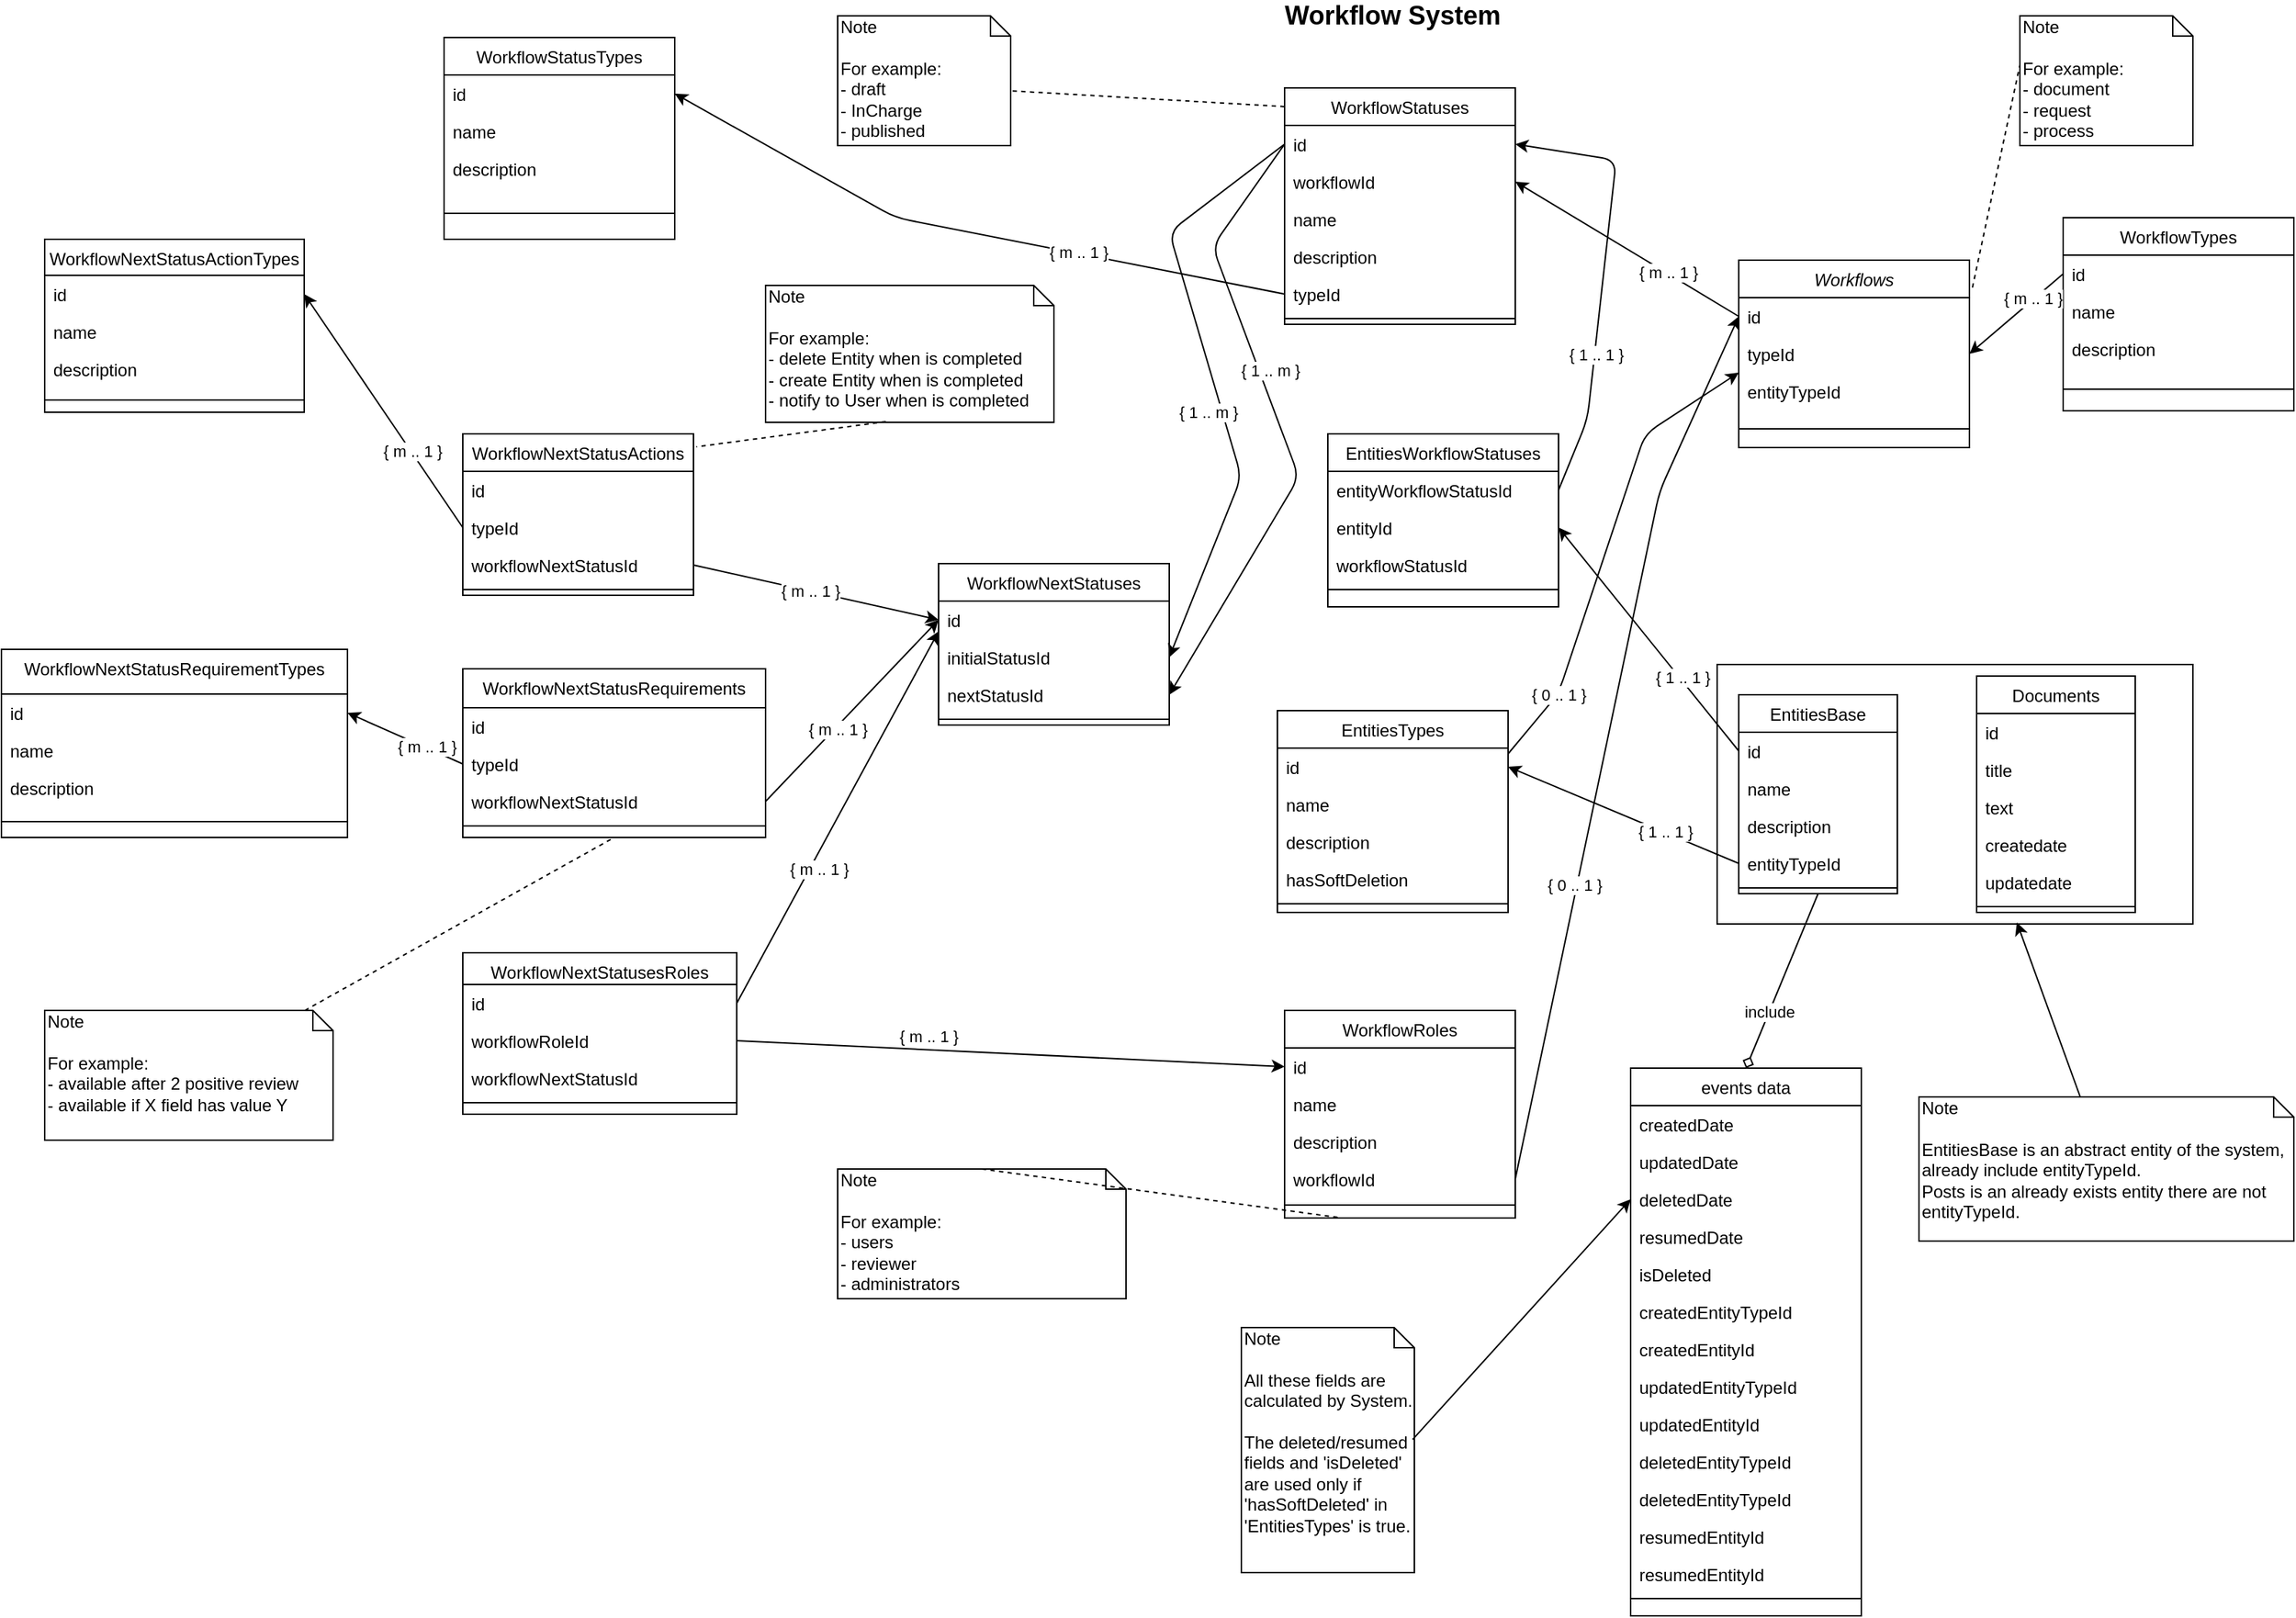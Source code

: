 <mxfile version="13.1.3">
    <diagram id="C5RBs43oDa-KdzZeNtuy" name="Page-1">
        <mxGraphModel dx="1740" dy="785" grid="1" gridSize="10" guides="1" tooltips="1" connect="1" arrows="1" fold="1" page="1" pageScale="1" pageWidth="827" pageHeight="1169" math="0" shadow="0">
            <root>
                <mxCell id="WIyWlLk6GJQsqaUBKTNV-0"/>
                <mxCell id="WIyWlLk6GJQsqaUBKTNV-1" parent="WIyWlLk6GJQsqaUBKTNV-0"/>
                <mxCell id="hu_7Jktt0xsc6km2IPXW-102" value="" style="rounded=0;whiteSpace=wrap;html=1;" parent="WIyWlLk6GJQsqaUBKTNV-1" vertex="1">
                    <mxGeometry x="390" y="470" width="330" height="180" as="geometry"/>
                </mxCell>
                <mxCell id="zkfFHV4jXpPFQw0GAbJ--17" value="WorkflowTypes" style="swimlane;fontStyle=0;align=center;verticalAlign=top;childLayout=stackLayout;horizontal=1;startSize=26;horizontalStack=0;resizeParent=1;resizeLast=0;collapsible=1;marginBottom=0;rounded=0;shadow=0;strokeWidth=1;" parent="WIyWlLk6GJQsqaUBKTNV-1" vertex="1">
                    <mxGeometry x="630" y="160" width="160" height="134" as="geometry">
                        <mxRectangle x="550" y="140" width="160" height="26" as="alternateBounds"/>
                    </mxGeometry>
                </mxCell>
                <mxCell id="zkfFHV4jXpPFQw0GAbJ--18" value="id" style="text;align=left;verticalAlign=top;spacingLeft=4;spacingRight=4;overflow=hidden;rotatable=0;points=[[0,0.5],[1,0.5]];portConstraint=eastwest;" parent="zkfFHV4jXpPFQw0GAbJ--17" vertex="1">
                    <mxGeometry y="26" width="160" height="26" as="geometry"/>
                </mxCell>
                <mxCell id="zkfFHV4jXpPFQw0GAbJ--19" value="name" style="text;align=left;verticalAlign=top;spacingLeft=4;spacingRight=4;overflow=hidden;rotatable=0;points=[[0,0.5],[1,0.5]];portConstraint=eastwest;rounded=0;shadow=0;html=0;" parent="zkfFHV4jXpPFQw0GAbJ--17" vertex="1">
                    <mxGeometry y="52" width="160" height="26" as="geometry"/>
                </mxCell>
                <mxCell id="zkfFHV4jXpPFQw0GAbJ--20" value="description" style="text;align=left;verticalAlign=top;spacingLeft=4;spacingRight=4;overflow=hidden;rotatable=0;points=[[0,0.5],[1,0.5]];portConstraint=eastwest;rounded=0;shadow=0;html=0;" parent="zkfFHV4jXpPFQw0GAbJ--17" vertex="1">
                    <mxGeometry y="78" width="160" height="26" as="geometry"/>
                </mxCell>
                <mxCell id="zkfFHV4jXpPFQw0GAbJ--23" value="" style="line;html=1;strokeWidth=1;align=left;verticalAlign=middle;spacingTop=-1;spacingLeft=3;spacingRight=3;rotatable=0;labelPosition=right;points=[];portConstraint=eastwest;" parent="zkfFHV4jXpPFQw0GAbJ--17" vertex="1">
                    <mxGeometry y="104" width="160" height="30" as="geometry"/>
                </mxCell>
                <mxCell id="39" value="WorkflowStatusTypes" style="swimlane;fontStyle=0;align=center;verticalAlign=top;childLayout=stackLayout;horizontal=1;startSize=26;horizontalStack=0;resizeParent=1;resizeLast=0;collapsible=1;marginBottom=0;rounded=0;shadow=0;strokeWidth=1;" parent="WIyWlLk6GJQsqaUBKTNV-1" vertex="1">
                    <mxGeometry x="-493" y="35" width="160" height="140" as="geometry">
                        <mxRectangle x="550" y="140" width="160" height="26" as="alternateBounds"/>
                    </mxGeometry>
                </mxCell>
                <mxCell id="40" value="id" style="text;align=left;verticalAlign=top;spacingLeft=4;spacingRight=4;overflow=hidden;rotatable=0;points=[[0,0.5],[1,0.5]];portConstraint=eastwest;" parent="39" vertex="1">
                    <mxGeometry y="26" width="160" height="26" as="geometry"/>
                </mxCell>
                <mxCell id="41" value="name" style="text;align=left;verticalAlign=top;spacingLeft=4;spacingRight=4;overflow=hidden;rotatable=0;points=[[0,0.5],[1,0.5]];portConstraint=eastwest;rounded=0;shadow=0;html=0;" parent="39" vertex="1">
                    <mxGeometry y="52" width="160" height="26" as="geometry"/>
                </mxCell>
                <mxCell id="42" value="description" style="text;align=left;verticalAlign=top;spacingLeft=4;spacingRight=4;overflow=hidden;rotatable=0;points=[[0,0.5],[1,0.5]];portConstraint=eastwest;rounded=0;shadow=0;html=0;" parent="39" vertex="1">
                    <mxGeometry y="78" width="160" height="26" as="geometry"/>
                </mxCell>
                <mxCell id="43" value="" style="line;html=1;strokeWidth=1;align=left;verticalAlign=middle;spacingTop=-1;spacingLeft=3;spacingRight=3;rotatable=0;labelPosition=right;points=[];portConstraint=eastwest;" parent="39" vertex="1">
                    <mxGeometry y="104" width="160" height="36" as="geometry"/>
                </mxCell>
                <mxCell id="48" value="WorkflowNextStatusActionTypes" style="swimlane;fontStyle=0;align=center;verticalAlign=top;childLayout=stackLayout;horizontal=1;startSize=25;horizontalStack=0;resizeParent=1;resizeLast=0;collapsible=1;marginBottom=0;rounded=0;shadow=0;strokeWidth=1;" parent="WIyWlLk6GJQsqaUBKTNV-1" vertex="1">
                    <mxGeometry x="-770" y="175" width="180" height="120" as="geometry">
                        <mxRectangle x="550" y="140" width="160" height="26" as="alternateBounds"/>
                    </mxGeometry>
                </mxCell>
                <mxCell id="49" value="id" style="text;align=left;verticalAlign=top;spacingLeft=4;spacingRight=4;overflow=hidden;rotatable=0;points=[[0,0.5],[1,0.5]];portConstraint=eastwest;" parent="48" vertex="1">
                    <mxGeometry y="25" width="180" height="26" as="geometry"/>
                </mxCell>
                <mxCell id="50" value="name" style="text;align=left;verticalAlign=top;spacingLeft=4;spacingRight=4;overflow=hidden;rotatable=0;points=[[0,0.5],[1,0.5]];portConstraint=eastwest;rounded=0;shadow=0;html=0;" parent="48" vertex="1">
                    <mxGeometry y="51" width="180" height="26" as="geometry"/>
                </mxCell>
                <mxCell id="51" value="description" style="text;align=left;verticalAlign=top;spacingLeft=4;spacingRight=4;overflow=hidden;rotatable=0;points=[[0,0.5],[1,0.5]];portConstraint=eastwest;rounded=0;shadow=0;html=0;" parent="48" vertex="1">
                    <mxGeometry y="77" width="180" height="26" as="geometry"/>
                </mxCell>
                <mxCell id="52" value="" style="line;html=1;strokeWidth=1;align=left;verticalAlign=middle;spacingTop=-1;spacingLeft=3;spacingRight=3;rotatable=0;labelPosition=right;points=[];portConstraint=eastwest;" parent="48" vertex="1">
                    <mxGeometry y="103" width="180" height="17" as="geometry"/>
                </mxCell>
                <mxCell id="hu_7Jktt0xsc6km2IPXW-115" value="WorkflowStatuses" style="swimlane;fontStyle=0;align=center;verticalAlign=top;childLayout=stackLayout;horizontal=1;startSize=26;horizontalStack=0;resizeParent=1;resizeLast=0;collapsible=1;marginBottom=0;rounded=0;shadow=0;strokeWidth=1;" parent="WIyWlLk6GJQsqaUBKTNV-1" vertex="1">
                    <mxGeometry x="90" y="70" width="160" height="164" as="geometry">
                        <mxRectangle x="550" y="140" width="160" height="26" as="alternateBounds"/>
                    </mxGeometry>
                </mxCell>
                <mxCell id="hu_7Jktt0xsc6km2IPXW-116" value="id" style="text;align=left;verticalAlign=top;spacingLeft=4;spacingRight=4;overflow=hidden;rotatable=0;points=[[0,0.5],[1,0.5]];portConstraint=eastwest;" parent="hu_7Jktt0xsc6km2IPXW-115" vertex="1">
                    <mxGeometry y="26" width="160" height="26" as="geometry"/>
                </mxCell>
                <mxCell id="hu_7Jktt0xsc6km2IPXW-117" value="workflowId" style="text;align=left;verticalAlign=top;spacingLeft=4;spacingRight=4;overflow=hidden;rotatable=0;points=[[0,0.5],[1,0.5]];portConstraint=eastwest;rounded=0;shadow=0;html=0;" parent="hu_7Jktt0xsc6km2IPXW-115" vertex="1">
                    <mxGeometry y="52" width="160" height="26" as="geometry"/>
                </mxCell>
                <mxCell id="hu_7Jktt0xsc6km2IPXW-118" value="name&#10;" style="text;align=left;verticalAlign=top;spacingLeft=4;spacingRight=4;overflow=hidden;rotatable=0;points=[[0,0.5],[1,0.5]];portConstraint=eastwest;rounded=0;shadow=0;html=0;" parent="hu_7Jktt0xsc6km2IPXW-115" vertex="1">
                    <mxGeometry y="78" width="160" height="26" as="geometry"/>
                </mxCell>
                <mxCell id="0" value="description" style="text;align=left;verticalAlign=top;spacingLeft=4;spacingRight=4;overflow=hidden;rotatable=0;points=[[0,0.5],[1,0.5]];portConstraint=eastwest;rounded=0;shadow=0;html=0;" parent="hu_7Jktt0xsc6km2IPXW-115" vertex="1">
                    <mxGeometry y="104" width="160" height="26" as="geometry"/>
                </mxCell>
                <mxCell id="45" value="typeId" style="text;align=left;verticalAlign=top;spacingLeft=4;spacingRight=4;overflow=hidden;rotatable=0;points=[[0,0.5],[1,0.5]];portConstraint=eastwest;rounded=0;shadow=0;html=0;" parent="hu_7Jktt0xsc6km2IPXW-115" vertex="1">
                    <mxGeometry y="130" width="160" height="26" as="geometry"/>
                </mxCell>
                <mxCell id="hu_7Jktt0xsc6km2IPXW-119" value="" style="line;html=1;strokeWidth=1;align=left;verticalAlign=middle;spacingTop=-1;spacingLeft=3;spacingRight=3;rotatable=0;labelPosition=right;points=[];portConstraint=eastwest;" parent="hu_7Jktt0xsc6km2IPXW-115" vertex="1">
                    <mxGeometry y="156" width="160" height="8" as="geometry"/>
                </mxCell>
                <mxCell id="zkfFHV4jXpPFQw0GAbJ--0" value="Workflows" style="swimlane;fontStyle=2;align=center;verticalAlign=top;childLayout=stackLayout;horizontal=1;startSize=26;horizontalStack=0;resizeParent=1;resizeLast=0;collapsible=1;marginBottom=0;rounded=0;shadow=0;strokeWidth=1;" parent="WIyWlLk6GJQsqaUBKTNV-1" vertex="1">
                    <mxGeometry x="405" y="189.5" width="160" height="130" as="geometry">
                        <mxRectangle x="230" y="140" width="160" height="26" as="alternateBounds"/>
                    </mxGeometry>
                </mxCell>
                <mxCell id="zkfFHV4jXpPFQw0GAbJ--1" value="id" style="text;align=left;verticalAlign=top;spacingLeft=4;spacingRight=4;overflow=hidden;rotatable=0;points=[[0,0.5],[1,0.5]];portConstraint=eastwest;" parent="zkfFHV4jXpPFQw0GAbJ--0" vertex="1">
                    <mxGeometry y="26" width="160" height="26" as="geometry"/>
                </mxCell>
                <mxCell id="zkfFHV4jXpPFQw0GAbJ--2" value="typeId" style="text;align=left;verticalAlign=top;spacingLeft=4;spacingRight=4;overflow=hidden;rotatable=0;points=[[0,0.5],[1,0.5]];portConstraint=eastwest;rounded=0;shadow=0;html=0;" parent="zkfFHV4jXpPFQw0GAbJ--0" vertex="1">
                    <mxGeometry y="52" width="160" height="26" as="geometry"/>
                </mxCell>
                <mxCell id="zkfFHV4jXpPFQw0GAbJ--3" value="entityTypeId" style="text;align=left;verticalAlign=top;spacingLeft=4;spacingRight=4;overflow=hidden;rotatable=0;points=[[0,0.5],[1,0.5]];portConstraint=eastwest;rounded=0;shadow=0;html=0;" parent="zkfFHV4jXpPFQw0GAbJ--0" vertex="1">
                    <mxGeometry y="78" width="160" height="26" as="geometry"/>
                </mxCell>
                <mxCell id="zkfFHV4jXpPFQw0GAbJ--4" value="" style="line;html=1;strokeWidth=1;align=left;verticalAlign=middle;spacingTop=-1;spacingLeft=3;spacingRight=3;rotatable=0;labelPosition=right;points=[];portConstraint=eastwest;" parent="zkfFHV4jXpPFQw0GAbJ--0" vertex="1">
                    <mxGeometry y="104" width="160" height="26" as="geometry"/>
                </mxCell>
                <mxCell id="hu_7Jktt0xsc6km2IPXW-29" value="Note&lt;br&gt;&lt;br&gt;All these fields are calculated by System.&lt;br&gt;&lt;br&gt;The deleted/resumed fields and 'isDeleted' are used only if 'hasSoftDeleted' in 'EntitiesTypes' is true." style="shape=note;whiteSpace=wrap;html=1;size=14;verticalAlign=top;align=left;spacingTop=-6;" parent="WIyWlLk6GJQsqaUBKTNV-1" vertex="1">
                    <mxGeometry x="60" y="930" width="120" height="170" as="geometry"/>
                </mxCell>
                <mxCell id="hu_7Jktt0xsc6km2IPXW-0" value="&lt;b&gt;&lt;font style=&quot;font-size: 18px&quot;&gt;Workflow System&lt;/font&gt;&lt;/b&gt;" style="text;html=1;strokeColor=none;fillColor=none;align=center;verticalAlign=middle;whiteSpace=wrap;rounded=0;" parent="WIyWlLk6GJQsqaUBKTNV-1" vertex="1">
                    <mxGeometry x="10" y="10" width="310" height="20" as="geometry"/>
                </mxCell>
                <mxCell id="hu_7Jktt0xsc6km2IPXW-30" value="" style="endArrow=classic;html=1;exitX=0.99;exitY=0.457;exitDx=0;exitDy=0;exitPerimeter=0;entryX=0;entryY=0.5;entryDx=0;entryDy=0;" parent="WIyWlLk6GJQsqaUBKTNV-1" source="hu_7Jktt0xsc6km2IPXW-29" target="hu_7Jktt0xsc6km2IPXW-50" edge="1">
                    <mxGeometry width="50" height="50" relative="1" as="geometry">
                        <mxPoint x="390" y="500" as="sourcePoint"/>
                        <mxPoint x="190" y="674" as="targetPoint"/>
                    </mxGeometry>
                </mxCell>
                <mxCell id="hu_7Jktt0xsc6km2IPXW-62" value="" style="endArrow=none;html=1;exitX=0.5;exitY=0;exitDx=0;exitDy=0;entryX=0.5;entryY=1;entryDx=0;entryDy=0;startArrow=diamond;startFill=0;endFill=0;" parent="WIyWlLk6GJQsqaUBKTNV-1" source="hu_7Jktt0xsc6km2IPXW-44" target="hu_7Jktt0xsc6km2IPXW-18" edge="1">
                    <mxGeometry width="50" height="50" relative="1" as="geometry">
                        <mxPoint x="119" y="712.395" as="sourcePoint"/>
                        <mxPoint x="200" y="831" as="targetPoint"/>
                    </mxGeometry>
                </mxCell>
                <mxCell id="hu_7Jktt0xsc6km2IPXW-63" value="include" style="edgeLabel;html=1;align=center;verticalAlign=middle;resizable=0;points=[];" parent="hu_7Jktt0xsc6km2IPXW-62" vertex="1" connectable="0">
                    <mxGeometry x="-0.356" relative="1" as="geometry">
                        <mxPoint as="offset"/>
                    </mxGeometry>
                </mxCell>
                <mxCell id="hu_7Jktt0xsc6km2IPXW-83" value="" style="endArrow=classic;html=1;exitX=0;exitY=0.5;exitDx=0;exitDy=0;entryX=1;entryY=0.5;entryDx=0;entryDy=0;" parent="WIyWlLk6GJQsqaUBKTNV-1" source="hu_7Jktt0xsc6km2IPXW-84" target="hu_7Jktt0xsc6km2IPXW-13" edge="1">
                    <mxGeometry width="50" height="50" relative="1" as="geometry">
                        <mxPoint x="508.261" y="740" as="sourcePoint"/>
                        <mxPoint x="150" y="470" as="targetPoint"/>
                    </mxGeometry>
                </mxCell>
                <mxCell id="hu_7Jktt0xsc6km2IPXW-85" value="{ 1 .. 1 }" style="edgeLabel;html=1;align=center;verticalAlign=middle;resizable=0;points=[];" parent="hu_7Jktt0xsc6km2IPXW-83" vertex="1" connectable="0">
                    <mxGeometry x="-0.353" y="-1" relative="1" as="geometry">
                        <mxPoint as="offset"/>
                    </mxGeometry>
                </mxCell>
                <mxCell id="hu_7Jktt0xsc6km2IPXW-86" value="" style="endArrow=classic;html=1;exitX=0;exitY=0.5;exitDx=0;exitDy=0;entryX=1;entryY=0.5;entryDx=0;entryDy=0;" parent="WIyWlLk6GJQsqaUBKTNV-1" source="zkfFHV4jXpPFQw0GAbJ--18" target="zkfFHV4jXpPFQw0GAbJ--2" edge="1">
                    <mxGeometry width="50" height="50" relative="1" as="geometry">
                        <mxPoint x="160" y="548" as="sourcePoint"/>
                        <mxPoint x="580" y="270" as="targetPoint"/>
                    </mxGeometry>
                </mxCell>
                <mxCell id="hu_7Jktt0xsc6km2IPXW-87" value="{ m .. 1 }" style="edgeLabel;html=1;align=center;verticalAlign=middle;resizable=0;points=[];" parent="hu_7Jktt0xsc6km2IPXW-86" vertex="1" connectable="0">
                    <mxGeometry x="-0.353" y="-1" relative="1" as="geometry">
                        <mxPoint as="offset"/>
                    </mxGeometry>
                </mxCell>
                <mxCell id="hu_7Jktt0xsc6km2IPXW-88" value="" style="endArrow=classic;html=1;exitX=1;exitY=0.154;exitDx=0;exitDy=0;entryX=0;entryY=0.5;entryDx=0;entryDy=0;exitPerimeter=0;" parent="WIyWlLk6GJQsqaUBKTNV-1" edge="1" source="hu_7Jktt0xsc6km2IPXW-13">
                    <mxGeometry width="50" height="50" relative="1" as="geometry">
                        <mxPoint x="280" y="356" as="sourcePoint"/>
                        <mxPoint x="405" y="267.5" as="targetPoint"/>
                        <Array as="points">
                            <mxPoint x="280" y="490"/>
                            <mxPoint x="340" y="310"/>
                        </Array>
                    </mxGeometry>
                </mxCell>
                <mxCell id="hu_7Jktt0xsc6km2IPXW-89" value="{ 0 .. 1 }" style="edgeLabel;html=1;align=center;verticalAlign=middle;resizable=0;points=[];" parent="hu_7Jktt0xsc6km2IPXW-88" vertex="1" connectable="0">
                    <mxGeometry x="-0.353" y="-1" relative="1" as="geometry">
                        <mxPoint x="-16.55" y="46.98" as="offset"/>
                    </mxGeometry>
                </mxCell>
                <mxCell id="hu_7Jktt0xsc6km2IPXW-109" value="Note&lt;br&gt;&lt;br&gt;EntitiesBase is an abstract entity of the system, already include entityTypeId.&lt;br&gt;Posts is an already exists entity there are not entityTypeId.&lt;br&gt;" style="shape=note;whiteSpace=wrap;html=1;size=14;verticalAlign=top;align=left;spacingTop=-6;" parent="WIyWlLk6GJQsqaUBKTNV-1" vertex="1">
                    <mxGeometry x="530" y="770" width="260" height="100" as="geometry"/>
                </mxCell>
                <mxCell id="hu_7Jktt0xsc6km2IPXW-110" value="" style="endArrow=classic;html=1;entryX=0.63;entryY=0.994;entryDx=0;entryDy=0;entryPerimeter=0;" parent="WIyWlLk6GJQsqaUBKTNV-1" source="hu_7Jktt0xsc6km2IPXW-109" target="hu_7Jktt0xsc6km2IPXW-102" edge="1">
                    <mxGeometry width="50" height="50" relative="1" as="geometry">
                        <mxPoint x="930" y="700" as="sourcePoint"/>
                        <mxPoint x="480" y="740" as="targetPoint"/>
                    </mxGeometry>
                </mxCell>
                <mxCell id="hu_7Jktt0xsc6km2IPXW-120" value="" style="endArrow=classic;html=1;exitX=0;exitY=0.5;exitDx=0;exitDy=0;entryX=1;entryY=0.5;entryDx=0;entryDy=0;" parent="WIyWlLk6GJQsqaUBKTNV-1" source="zkfFHV4jXpPFQw0GAbJ--1" target="hu_7Jktt0xsc6km2IPXW-117" edge="1">
                    <mxGeometry width="50" height="50" relative="1" as="geometry">
                        <mxPoint x="390" y="247" as="sourcePoint"/>
                        <mxPoint x="-400.96" y="478" as="targetPoint"/>
                    </mxGeometry>
                </mxCell>
                <mxCell id="hu_7Jktt0xsc6km2IPXW-121" value="{ m .. 1 }" style="edgeLabel;html=1;align=center;verticalAlign=middle;resizable=0;points=[];" parent="hu_7Jktt0xsc6km2IPXW-120" vertex="1" connectable="0">
                    <mxGeometry x="-0.353" y="-1" relative="1" as="geometry">
                        <mxPoint as="offset"/>
                    </mxGeometry>
                </mxCell>
                <mxCell id="hu_7Jktt0xsc6km2IPXW-122" value="Note&lt;br&gt;&lt;br&gt;For example:&lt;br&gt;- draft&lt;br&gt;- InCharge&lt;br&gt;- published" style="shape=note;whiteSpace=wrap;html=1;size=14;verticalAlign=top;align=left;spacingTop=-6;" parent="WIyWlLk6GJQsqaUBKTNV-1" vertex="1">
                    <mxGeometry x="-220" y="20" width="120" height="90" as="geometry"/>
                </mxCell>
                <mxCell id="2" value="" style="endArrow=none;dashed=1;html=1;entryX=0;entryY=0;entryDx=120;entryDy=52;entryPerimeter=0;exitX=0;exitY=0.079;exitDx=0;exitDy=0;exitPerimeter=0;" parent="WIyWlLk6GJQsqaUBKTNV-1" source="hu_7Jktt0xsc6km2IPXW-115" target="hu_7Jktt0xsc6km2IPXW-122" edge="1">
                    <mxGeometry width="50" height="50" relative="1" as="geometry">
                        <mxPoint x="530" y="230" as="sourcePoint"/>
                        <mxPoint x="580" y="180" as="targetPoint"/>
                    </mxGeometry>
                </mxCell>
                <mxCell id="3" value="Note&lt;br&gt;&lt;br&gt;For example:&lt;br&gt;- document&lt;br&gt;- request&lt;br&gt;- process" style="shape=note;whiteSpace=wrap;html=1;size=14;verticalAlign=top;align=left;spacingTop=-6;" parent="WIyWlLk6GJQsqaUBKTNV-1" vertex="1">
                    <mxGeometry x="600" y="20" width="120" height="90" as="geometry"/>
                </mxCell>
                <mxCell id="4" value="" style="endArrow=none;dashed=1;html=1;entryX=0;entryY=0.378;entryDx=0;entryDy=0;entryPerimeter=0;exitX=1.013;exitY=0.146;exitDx=0;exitDy=0;exitPerimeter=0;" parent="WIyWlLk6GJQsqaUBKTNV-1" source="zkfFHV4jXpPFQw0GAbJ--0" target="3" edge="1">
                    <mxGeometry width="50" height="50" relative="1" as="geometry">
                        <mxPoint x="440" y="99" as="sourcePoint"/>
                        <mxPoint x="840" y="180" as="targetPoint"/>
                    </mxGeometry>
                </mxCell>
                <mxCell id="10" value="" style="endArrow=classic;html=1;exitX=0;exitY=0.5;exitDx=0;exitDy=0;entryX=1;entryY=0.5;entryDx=0;entryDy=0;" parent="WIyWlLk6GJQsqaUBKTNV-1" source="hu_7Jktt0xsc6km2IPXW-116" target="7" edge="1">
                    <mxGeometry width="50" height="50" relative="1" as="geometry">
                        <mxPoint x="360" y="184" as="sourcePoint"/>
                        <mxPoint x="190" y="350" as="targetPoint"/>
                        <Array as="points">
                            <mxPoint x="10" y="170"/>
                            <mxPoint x="60" y="340"/>
                        </Array>
                    </mxGeometry>
                </mxCell>
                <mxCell id="11" value="{ 1 .. m }" style="edgeLabel;html=1;align=center;verticalAlign=middle;resizable=0;points=[];" parent="10" vertex="1" connectable="0">
                    <mxGeometry x="-0.353" y="-1" relative="1" as="geometry">
                        <mxPoint x="18.56" y="93.12" as="offset"/>
                    </mxGeometry>
                </mxCell>
                <mxCell id="12" value="" style="endArrow=classic;html=1;entryX=1;entryY=0.5;entryDx=0;entryDy=0;exitX=0;exitY=0.5;exitDx=0;exitDy=0;" parent="WIyWlLk6GJQsqaUBKTNV-1" source="hu_7Jktt0xsc6km2IPXW-116" target="8" edge="1">
                    <mxGeometry width="50" height="50" relative="1" as="geometry">
                        <mxPoint x="190" y="300" as="sourcePoint"/>
                        <mxPoint x="10" y="109" as="targetPoint"/>
                        <Array as="points">
                            <mxPoint x="40" y="180"/>
                            <mxPoint x="100" y="340"/>
                        </Array>
                    </mxGeometry>
                </mxCell>
                <mxCell id="13" value="{ 1 .. m }" style="edgeLabel;html=1;align=center;verticalAlign=middle;resizable=0;points=[];" parent="12" vertex="1" connectable="0">
                    <mxGeometry x="-0.353" y="-1" relative="1" as="geometry">
                        <mxPoint x="22.27" y="35.87" as="offset"/>
                    </mxGeometry>
                </mxCell>
                <mxCell id="24" value="" style="endArrow=classic;html=1;exitX=1;exitY=0.5;exitDx=0;exitDy=0;entryX=0;entryY=0.5;entryDx=0;entryDy=0;" parent="WIyWlLk6GJQsqaUBKTNV-1" source="17" target="6" edge="1">
                    <mxGeometry width="50" height="50" relative="1" as="geometry">
                        <mxPoint x="360" y="184" as="sourcePoint"/>
                        <mxPoint x="-210" y="420" as="targetPoint"/>
                        <Array as="points"/>
                    </mxGeometry>
                </mxCell>
                <mxCell id="25" value="{ m .. 1 }" style="edgeLabel;html=1;align=center;verticalAlign=middle;resizable=0;points=[];" parent="24" vertex="1" connectable="0">
                    <mxGeometry x="-0.353" y="-1" relative="1" as="geometry">
                        <mxPoint x="25.42" y="4.55" as="offset"/>
                    </mxGeometry>
                </mxCell>
                <mxCell id="26" value="" style="endArrow=classic;html=1;entryX=0;entryY=0.5;entryDx=0;entryDy=0;exitX=1;exitY=0.5;exitDx=0;exitDy=0;" parent="WIyWlLk6GJQsqaUBKTNV-1" source="22" target="6" edge="1">
                    <mxGeometry width="50" height="50" relative="1" as="geometry">
                        <mxPoint x="-210" y="430" as="sourcePoint"/>
                        <mxPoint x="-130" y="181" as="targetPoint"/>
                        <Array as="points"/>
                    </mxGeometry>
                </mxCell>
                <mxCell id="27" value="{ m .. 1 }" style="edgeLabel;html=1;align=center;verticalAlign=middle;resizable=0;points=[];" parent="26" vertex="1" connectable="0">
                    <mxGeometry x="-0.353" y="-1" relative="1" as="geometry">
                        <mxPoint x="10.35" y="-9.92" as="offset"/>
                    </mxGeometry>
                </mxCell>
                <mxCell id="28" value="Note&lt;br&gt;&lt;br&gt;For example:&lt;br&gt;- available after 2 positive review&lt;br&gt;- available if X field has value Y" style="shape=note;whiteSpace=wrap;html=1;size=14;verticalAlign=top;align=left;spacingTop=-6;" parent="WIyWlLk6GJQsqaUBKTNV-1" vertex="1">
                    <mxGeometry x="-770" y="710" width="200" height="90" as="geometry"/>
                </mxCell>
                <mxCell id="29" value="" style="endArrow=none;dashed=1;html=1;entryX=0.5;entryY=1;entryDx=0;entryDy=0;" parent="WIyWlLk6GJQsqaUBKTNV-1" source="28" target="19" edge="1">
                    <mxGeometry width="50" height="50" relative="1" as="geometry">
                        <mxPoint x="-750" y="339" as="sourcePoint"/>
                        <mxPoint x="-350" y="420" as="targetPoint"/>
                    </mxGeometry>
                </mxCell>
                <mxCell id="32" value="Note&lt;br&gt;&lt;br&gt;For example:&lt;br&gt;- delete Entity when is completed&lt;br&gt;- create Entity when is completed&lt;br&gt;- notify to User when is completed" style="shape=note;whiteSpace=wrap;html=1;size=14;verticalAlign=top;align=left;spacingTop=-6;" parent="WIyWlLk6GJQsqaUBKTNV-1" vertex="1">
                    <mxGeometry x="-270" y="207" width="200" height="95" as="geometry"/>
                </mxCell>
                <mxCell id="33" value="" style="endArrow=none;dashed=1;html=1;entryX=1.013;entryY=0.08;entryDx=0;entryDy=0;entryPerimeter=0;exitX=0.417;exitY=0.995;exitDx=0;exitDy=0;exitPerimeter=0;" parent="WIyWlLk6GJQsqaUBKTNV-1" source="32" target="14" edge="1">
                    <mxGeometry width="50" height="50" relative="1" as="geometry">
                        <mxPoint x="-740" y="164" as="sourcePoint"/>
                        <mxPoint x="140" y="190" as="targetPoint"/>
                    </mxGeometry>
                </mxCell>
                <mxCell id="5" value="WorkflowNextStatuses" style="swimlane;fontStyle=0;align=center;verticalAlign=top;childLayout=stackLayout;horizontal=1;startSize=26;horizontalStack=0;resizeParent=1;resizeLast=0;collapsible=1;marginBottom=0;rounded=0;shadow=0;strokeWidth=1;" parent="WIyWlLk6GJQsqaUBKTNV-1" vertex="1">
                    <mxGeometry x="-150" y="400" width="160" height="112" as="geometry">
                        <mxRectangle x="550" y="140" width="160" height="26" as="alternateBounds"/>
                    </mxGeometry>
                </mxCell>
                <mxCell id="6" value="id" style="text;align=left;verticalAlign=top;spacingLeft=4;spacingRight=4;overflow=hidden;rotatable=0;points=[[0,0.5],[1,0.5]];portConstraint=eastwest;" parent="5" vertex="1">
                    <mxGeometry y="26" width="160" height="26" as="geometry"/>
                </mxCell>
                <mxCell id="7" value="initialStatusId" style="text;align=left;verticalAlign=top;spacingLeft=4;spacingRight=4;overflow=hidden;rotatable=0;points=[[0,0.5],[1,0.5]];portConstraint=eastwest;rounded=0;shadow=0;html=0;" parent="5" vertex="1">
                    <mxGeometry y="52" width="160" height="26" as="geometry"/>
                </mxCell>
                <mxCell id="8" value="nextStatusId" style="text;align=left;verticalAlign=top;spacingLeft=4;spacingRight=4;overflow=hidden;rotatable=0;points=[[0,0.5],[1,0.5]];portConstraint=eastwest;rounded=0;shadow=0;html=0;" parent="5" vertex="1">
                    <mxGeometry y="78" width="160" height="26" as="geometry"/>
                </mxCell>
                <mxCell id="9" value="" style="line;html=1;strokeWidth=1;align=left;verticalAlign=middle;spacingTop=-1;spacingLeft=3;spacingRight=3;rotatable=0;labelPosition=right;points=[];portConstraint=eastwest;" parent="5" vertex="1">
                    <mxGeometry y="104" width="160" height="8" as="geometry"/>
                </mxCell>
                <mxCell id="hu_7Jktt0xsc6km2IPXW-18" value="EntitiesBase" style="swimlane;fontStyle=0;align=center;verticalAlign=top;childLayout=stackLayout;horizontal=1;startSize=26;horizontalStack=0;resizeParent=1;resizeLast=0;collapsible=1;marginBottom=0;rounded=0;shadow=0;strokeWidth=1;" parent="WIyWlLk6GJQsqaUBKTNV-1" vertex="1">
                    <mxGeometry x="405" y="491" width="110" height="138" as="geometry">
                        <mxRectangle x="550" y="140" width="160" height="26" as="alternateBounds"/>
                    </mxGeometry>
                </mxCell>
                <mxCell id="hu_7Jktt0xsc6km2IPXW-19" value="id" style="text;align=left;verticalAlign=top;spacingLeft=4;spacingRight=4;overflow=hidden;rotatable=0;points=[[0,0.5],[1,0.5]];portConstraint=eastwest;" parent="hu_7Jktt0xsc6km2IPXW-18" vertex="1">
                    <mxGeometry y="26" width="110" height="26" as="geometry"/>
                </mxCell>
                <mxCell id="hu_7Jktt0xsc6km2IPXW-20" value="name" style="text;align=left;verticalAlign=top;spacingLeft=4;spacingRight=4;overflow=hidden;rotatable=0;points=[[0,0.5],[1,0.5]];portConstraint=eastwest;rounded=0;shadow=0;html=0;" parent="hu_7Jktt0xsc6km2IPXW-18" vertex="1">
                    <mxGeometry y="52" width="110" height="26" as="geometry"/>
                </mxCell>
                <mxCell id="hu_7Jktt0xsc6km2IPXW-21" value="description" style="text;align=left;verticalAlign=top;spacingLeft=4;spacingRight=4;overflow=hidden;rotatable=0;points=[[0,0.5],[1,0.5]];portConstraint=eastwest;rounded=0;shadow=0;html=0;" parent="hu_7Jktt0xsc6km2IPXW-18" vertex="1">
                    <mxGeometry y="78" width="110" height="26" as="geometry"/>
                </mxCell>
                <mxCell id="hu_7Jktt0xsc6km2IPXW-84" value="entityTypeId" style="text;align=left;verticalAlign=top;spacingLeft=4;spacingRight=4;overflow=hidden;rotatable=0;points=[[0,0.5],[1,0.5]];portConstraint=eastwest;rounded=0;shadow=0;html=0;" parent="hu_7Jktt0xsc6km2IPXW-18" vertex="1">
                    <mxGeometry y="104" width="110" height="26" as="geometry"/>
                </mxCell>
                <mxCell id="hu_7Jktt0xsc6km2IPXW-23" value="" style="line;html=1;strokeWidth=1;align=left;verticalAlign=middle;spacingTop=-1;spacingLeft=3;spacingRight=3;rotatable=0;labelPosition=right;points=[];portConstraint=eastwest;" parent="hu_7Jktt0xsc6km2IPXW-18" vertex="1">
                    <mxGeometry y="130" width="110" height="8" as="geometry"/>
                </mxCell>
                <mxCell id="hu_7Jktt0xsc6km2IPXW-103" value="Documents" style="swimlane;fontStyle=0;align=center;verticalAlign=top;childLayout=stackLayout;horizontal=1;startSize=26;horizontalStack=0;resizeParent=1;resizeLast=0;collapsible=1;marginBottom=0;rounded=0;shadow=0;strokeWidth=1;" parent="WIyWlLk6GJQsqaUBKTNV-1" vertex="1">
                    <mxGeometry x="570" y="478" width="110" height="164" as="geometry">
                        <mxRectangle x="550" y="140" width="160" height="26" as="alternateBounds"/>
                    </mxGeometry>
                </mxCell>
                <mxCell id="hu_7Jktt0xsc6km2IPXW-104" value="id" style="text;align=left;verticalAlign=top;spacingLeft=4;spacingRight=4;overflow=hidden;rotatable=0;points=[[0,0.5],[1,0.5]];portConstraint=eastwest;" parent="hu_7Jktt0xsc6km2IPXW-103" vertex="1">
                    <mxGeometry y="26" width="110" height="26" as="geometry"/>
                </mxCell>
                <mxCell id="hu_7Jktt0xsc6km2IPXW-105" value="title" style="text;align=left;verticalAlign=top;spacingLeft=4;spacingRight=4;overflow=hidden;rotatable=0;points=[[0,0.5],[1,0.5]];portConstraint=eastwest;rounded=0;shadow=0;html=0;" parent="hu_7Jktt0xsc6km2IPXW-103" vertex="1">
                    <mxGeometry y="52" width="110" height="26" as="geometry"/>
                </mxCell>
                <mxCell id="hu_7Jktt0xsc6km2IPXW-106" value="text" style="text;align=left;verticalAlign=top;spacingLeft=4;spacingRight=4;overflow=hidden;rotatable=0;points=[[0,0.5],[1,0.5]];portConstraint=eastwest;rounded=0;shadow=0;html=0;" parent="hu_7Jktt0xsc6km2IPXW-103" vertex="1">
                    <mxGeometry y="78" width="110" height="26" as="geometry"/>
                </mxCell>
                <mxCell id="hu_7Jktt0xsc6km2IPXW-107" value="createdate" style="text;align=left;verticalAlign=top;spacingLeft=4;spacingRight=4;overflow=hidden;rotatable=0;points=[[0,0.5],[1,0.5]];portConstraint=eastwest;rounded=0;shadow=0;html=0;" parent="hu_7Jktt0xsc6km2IPXW-103" vertex="1">
                    <mxGeometry y="104" width="110" height="26" as="geometry"/>
                </mxCell>
                <mxCell id="hu_7Jktt0xsc6km2IPXW-111" value="updatedate" style="text;align=left;verticalAlign=top;spacingLeft=4;spacingRight=4;overflow=hidden;rotatable=0;points=[[0,0.5],[1,0.5]];portConstraint=eastwest;rounded=0;shadow=0;html=0;" parent="hu_7Jktt0xsc6km2IPXW-103" vertex="1">
                    <mxGeometry y="130" width="110" height="26" as="geometry"/>
                </mxCell>
                <mxCell id="hu_7Jktt0xsc6km2IPXW-108" value="" style="line;html=1;strokeWidth=1;align=left;verticalAlign=middle;spacingTop=-1;spacingLeft=3;spacingRight=3;rotatable=0;labelPosition=right;points=[];portConstraint=eastwest;" parent="hu_7Jktt0xsc6km2IPXW-103" vertex="1">
                    <mxGeometry y="156" width="110" height="8" as="geometry"/>
                </mxCell>
                <mxCell id="46" value="" style="endArrow=classic;html=1;entryX=1;entryY=0.5;entryDx=0;entryDy=0;exitX=0;exitY=0.5;exitDx=0;exitDy=0;" parent="WIyWlLk6GJQsqaUBKTNV-1" source="45" target="40" edge="1">
                    <mxGeometry width="50" height="50" relative="1" as="geometry">
                        <mxPoint x="-270" y="193" as="sourcePoint"/>
                        <mxPoint x="170" y="125" as="targetPoint"/>
                        <Array as="points">
                            <mxPoint x="-180" y="160"/>
                        </Array>
                    </mxGeometry>
                </mxCell>
                <mxCell id="47" value="{ m .. 1 }" style="edgeLabel;html=1;align=center;verticalAlign=middle;resizable=0;points=[];" parent="46" vertex="1" connectable="0">
                    <mxGeometry x="-0.353" y="-1" relative="1" as="geometry">
                        <mxPoint as="offset"/>
                    </mxGeometry>
                </mxCell>
                <mxCell id="58" value="" style="endArrow=classic;html=1;entryX=1;entryY=0.5;entryDx=0;entryDy=0;exitX=0;exitY=0.5;exitDx=0;exitDy=0;" parent="WIyWlLk6GJQsqaUBKTNV-1" source="16" target="49" edge="1">
                    <mxGeometry width="50" height="50" relative="1" as="geometry">
                        <mxPoint x="-490" y="220" as="sourcePoint"/>
                        <mxPoint x="10" y="203" as="targetPoint"/>
                        <Array as="points"/>
                    </mxGeometry>
                </mxCell>
                <mxCell id="59" value="{ m .. 1 }" style="edgeLabel;html=1;align=center;verticalAlign=middle;resizable=0;points=[];" parent="58" vertex="1" connectable="0">
                    <mxGeometry x="-0.353" y="-1" relative="1" as="geometry">
                        <mxPoint as="offset"/>
                    </mxGeometry>
                </mxCell>
                <mxCell id="60" value="" style="endArrow=classic;html=1;entryX=1;entryY=0.5;entryDx=0;entryDy=0;exitX=0;exitY=0.5;exitDx=0;exitDy=0;" parent="WIyWlLk6GJQsqaUBKTNV-1" source="21" target="54" edge="1">
                    <mxGeometry width="50" height="50" relative="1" as="geometry">
                        <mxPoint x="-470" y="580" as="sourcePoint"/>
                        <mxPoint x="-470" y="349" as="targetPoint"/>
                        <Array as="points"/>
                    </mxGeometry>
                </mxCell>
                <mxCell id="61" value="{ m .. 1 }" style="edgeLabel;html=1;align=center;verticalAlign=middle;resizable=0;points=[];" parent="60" vertex="1" connectable="0">
                    <mxGeometry x="-0.353" y="-1" relative="1" as="geometry">
                        <mxPoint as="offset"/>
                    </mxGeometry>
                </mxCell>
                <mxCell id="19" value="WorkflowNextStatusRequirements" style="swimlane;fontStyle=0;align=center;verticalAlign=top;childLayout=stackLayout;horizontal=1;startSize=27;horizontalStack=0;resizeParent=1;resizeLast=0;collapsible=1;marginBottom=0;rounded=0;shadow=0;strokeWidth=1;" parent="WIyWlLk6GJQsqaUBKTNV-1" vertex="1">
                    <mxGeometry x="-480" y="473" width="210" height="117" as="geometry">
                        <mxRectangle x="550" y="140" width="160" height="26" as="alternateBounds"/>
                    </mxGeometry>
                </mxCell>
                <mxCell id="20" value="id" style="text;align=left;verticalAlign=top;spacingLeft=4;spacingRight=4;overflow=hidden;rotatable=0;points=[[0,0.5],[1,0.5]];portConstraint=eastwest;" parent="19" vertex="1">
                    <mxGeometry y="27" width="210" height="26" as="geometry"/>
                </mxCell>
                <mxCell id="21" value="typeId" style="text;align=left;verticalAlign=top;spacingLeft=4;spacingRight=4;overflow=hidden;rotatable=0;points=[[0,0.5],[1,0.5]];portConstraint=eastwest;rounded=0;shadow=0;html=0;" parent="19" vertex="1">
                    <mxGeometry y="53" width="210" height="26" as="geometry"/>
                </mxCell>
                <mxCell id="22" value="workflowNextStatusId" style="text;align=left;verticalAlign=top;spacingLeft=4;spacingRight=4;overflow=hidden;rotatable=0;points=[[0,0.5],[1,0.5]];portConstraint=eastwest;rounded=0;shadow=0;html=0;" parent="19" vertex="1">
                    <mxGeometry y="79" width="210" height="26" as="geometry"/>
                </mxCell>
                <mxCell id="23" value="" style="line;html=1;strokeWidth=1;align=left;verticalAlign=middle;spacingTop=-1;spacingLeft=3;spacingRight=3;rotatable=0;labelPosition=right;points=[];portConstraint=eastwest;" parent="19" vertex="1">
                    <mxGeometry y="105" width="210" height="8" as="geometry"/>
                </mxCell>
                <mxCell id="67" value="" style="endArrow=classic;html=1;entryX=0;entryY=0.808;entryDx=0;entryDy=0;exitX=1;exitY=0.5;exitDx=0;exitDy=0;entryPerimeter=0;" parent="WIyWlLk6GJQsqaUBKTNV-1" source="63" target="6" edge="1">
                    <mxGeometry width="50" height="50" relative="1" as="geometry">
                        <mxPoint x="-340" y="574" as="sourcePoint"/>
                        <mxPoint x="-140" y="449" as="targetPoint"/>
                        <Array as="points"/>
                    </mxGeometry>
                </mxCell>
                <mxCell id="68" value="{ m .. 1 }" style="edgeLabel;html=1;align=center;verticalAlign=middle;resizable=0;points=[];" parent="67" vertex="1" connectable="0">
                    <mxGeometry x="-0.353" y="-1" relative="1" as="geometry">
                        <mxPoint x="10.35" y="-9.92" as="offset"/>
                    </mxGeometry>
                </mxCell>
                <mxCell id="hu_7Jktt0xsc6km2IPXW-44" value="events data" style="swimlane;fontStyle=0;align=center;verticalAlign=top;childLayout=stackLayout;horizontal=1;startSize=26;horizontalStack=0;resizeParent=1;resizeLast=0;collapsible=1;marginBottom=0;rounded=0;shadow=0;strokeWidth=1;" parent="WIyWlLk6GJQsqaUBKTNV-1" vertex="1">
                    <mxGeometry x="330" y="750" width="160" height="380" as="geometry">
                        <mxRectangle x="550" y="140" width="160" height="26" as="alternateBounds"/>
                    </mxGeometry>
                </mxCell>
                <mxCell id="hu_7Jktt0xsc6km2IPXW-48" value="createdDate" style="text;align=left;verticalAlign=top;spacingLeft=4;spacingRight=4;overflow=hidden;rotatable=0;points=[[0,0.5],[1,0.5]];portConstraint=eastwest;rounded=0;shadow=0;html=0;" parent="hu_7Jktt0xsc6km2IPXW-44" vertex="1">
                    <mxGeometry y="26" width="160" height="26" as="geometry"/>
                </mxCell>
                <mxCell id="hu_7Jktt0xsc6km2IPXW-49" value="updatedDate" style="text;align=left;verticalAlign=top;spacingLeft=4;spacingRight=4;overflow=hidden;rotatable=0;points=[[0,0.5],[1,0.5]];portConstraint=eastwest;rounded=0;shadow=0;html=0;" parent="hu_7Jktt0xsc6km2IPXW-44" vertex="1">
                    <mxGeometry y="52" width="160" height="26" as="geometry"/>
                </mxCell>
                <mxCell id="hu_7Jktt0xsc6km2IPXW-50" value="deletedDate" style="text;align=left;verticalAlign=top;spacingLeft=4;spacingRight=4;overflow=hidden;rotatable=0;points=[[0,0.5],[1,0.5]];portConstraint=eastwest;rounded=0;shadow=0;html=0;" parent="hu_7Jktt0xsc6km2IPXW-44" vertex="1">
                    <mxGeometry y="78" width="160" height="26" as="geometry"/>
                </mxCell>
                <mxCell id="hu_7Jktt0xsc6km2IPXW-51" value="resumedDate" style="text;align=left;verticalAlign=top;spacingLeft=4;spacingRight=4;overflow=hidden;rotatable=0;points=[[0,0.5],[1,0.5]];portConstraint=eastwest;rounded=0;shadow=0;html=0;" parent="hu_7Jktt0xsc6km2IPXW-44" vertex="1">
                    <mxGeometry y="104" width="160" height="26" as="geometry"/>
                </mxCell>
                <mxCell id="hu_7Jktt0xsc6km2IPXW-52" value="isDeleted" style="text;align=left;verticalAlign=top;spacingLeft=4;spacingRight=4;overflow=hidden;rotatable=0;points=[[0,0.5],[1,0.5]];portConstraint=eastwest;rounded=0;shadow=0;html=0;" parent="hu_7Jktt0xsc6km2IPXW-44" vertex="1">
                    <mxGeometry y="130" width="160" height="26" as="geometry"/>
                </mxCell>
                <mxCell id="hu_7Jktt0xsc6km2IPXW-53" value="createdEntityTypeId" style="text;align=left;verticalAlign=top;spacingLeft=4;spacingRight=4;overflow=hidden;rotatable=0;points=[[0,0.5],[1,0.5]];portConstraint=eastwest;rounded=0;shadow=0;html=0;" parent="hu_7Jktt0xsc6km2IPXW-44" vertex="1">
                    <mxGeometry y="156" width="160" height="26" as="geometry"/>
                </mxCell>
                <mxCell id="hu_7Jktt0xsc6km2IPXW-54" value="createdEntityId" style="text;align=left;verticalAlign=top;spacingLeft=4;spacingRight=4;overflow=hidden;rotatable=0;points=[[0,0.5],[1,0.5]];portConstraint=eastwest;rounded=0;shadow=0;html=0;" parent="hu_7Jktt0xsc6km2IPXW-44" vertex="1">
                    <mxGeometry y="182" width="160" height="26" as="geometry"/>
                </mxCell>
                <mxCell id="hu_7Jktt0xsc6km2IPXW-55" value="updatedEntityTypeId" style="text;align=left;verticalAlign=top;spacingLeft=4;spacingRight=4;overflow=hidden;rotatable=0;points=[[0,0.5],[1,0.5]];portConstraint=eastwest;rounded=0;shadow=0;html=0;" parent="hu_7Jktt0xsc6km2IPXW-44" vertex="1">
                    <mxGeometry y="208" width="160" height="26" as="geometry"/>
                </mxCell>
                <mxCell id="hu_7Jktt0xsc6km2IPXW-56" value="updatedEntityId" style="text;align=left;verticalAlign=top;spacingLeft=4;spacingRight=4;overflow=hidden;rotatable=0;points=[[0,0.5],[1,0.5]];portConstraint=eastwest;rounded=0;shadow=0;html=0;" parent="hu_7Jktt0xsc6km2IPXW-44" vertex="1">
                    <mxGeometry y="234" width="160" height="26" as="geometry"/>
                </mxCell>
                <mxCell id="hu_7Jktt0xsc6km2IPXW-57" value="deletedEntityTypeId" style="text;align=left;verticalAlign=top;spacingLeft=4;spacingRight=4;overflow=hidden;rotatable=0;points=[[0,0.5],[1,0.5]];portConstraint=eastwest;rounded=0;shadow=0;html=0;" parent="hu_7Jktt0xsc6km2IPXW-44" vertex="1">
                    <mxGeometry y="260" width="160" height="26" as="geometry"/>
                </mxCell>
                <mxCell id="hu_7Jktt0xsc6km2IPXW-58" value="deletedEntityTypeId" style="text;align=left;verticalAlign=top;spacingLeft=4;spacingRight=4;overflow=hidden;rotatable=0;points=[[0,0.5],[1,0.5]];portConstraint=eastwest;rounded=0;shadow=0;html=0;" parent="hu_7Jktt0xsc6km2IPXW-44" vertex="1">
                    <mxGeometry y="286" width="160" height="26" as="geometry"/>
                </mxCell>
                <mxCell id="hu_7Jktt0xsc6km2IPXW-59" value="resumedEntityId" style="text;align=left;verticalAlign=top;spacingLeft=4;spacingRight=4;overflow=hidden;rotatable=0;points=[[0,0.5],[1,0.5]];portConstraint=eastwest;rounded=0;shadow=0;html=0;" parent="hu_7Jktt0xsc6km2IPXW-44" vertex="1">
                    <mxGeometry y="312" width="160" height="26" as="geometry"/>
                </mxCell>
                <mxCell id="hu_7Jktt0xsc6km2IPXW-60" value="resumedEntityId" style="text;align=left;verticalAlign=top;spacingLeft=4;spacingRight=4;overflow=hidden;rotatable=0;points=[[0,0.5],[1,0.5]];portConstraint=eastwest;rounded=0;shadow=0;html=0;" parent="hu_7Jktt0xsc6km2IPXW-44" vertex="1">
                    <mxGeometry y="338" width="160" height="26" as="geometry"/>
                </mxCell>
                <mxCell id="hu_7Jktt0xsc6km2IPXW-61" value="" style="line;html=1;strokeWidth=1;align=left;verticalAlign=middle;spacingTop=-1;spacingLeft=3;spacingRight=3;rotatable=0;labelPosition=right;points=[];portConstraint=eastwest;" parent="hu_7Jktt0xsc6km2IPXW-44" vertex="1">
                    <mxGeometry y="364" width="160" height="8" as="geometry"/>
                </mxCell>
                <mxCell id="75" value="" style="endArrow=classic;html=1;entryX=0;entryY=0.5;entryDx=0;entryDy=0;exitX=1;exitY=0.5;exitDx=0;exitDy=0;" parent="WIyWlLk6GJQsqaUBKTNV-1" source="64" target="70" edge="1">
                    <mxGeometry width="50" height="50" relative="1" as="geometry">
                        <mxPoint x="-240" y="707" as="sourcePoint"/>
                        <mxPoint x="-140" y="457.008" as="targetPoint"/>
                        <Array as="points"/>
                    </mxGeometry>
                </mxCell>
                <mxCell id="76" value="{ m .. 1 }" style="edgeLabel;html=1;align=center;verticalAlign=middle;resizable=0;points=[];" parent="75" vertex="1" connectable="0">
                    <mxGeometry x="-0.353" y="-1" relative="1" as="geometry">
                        <mxPoint x="10.35" y="-9.92" as="offset"/>
                    </mxGeometry>
                </mxCell>
                <mxCell id="77" value="Note&lt;br&gt;&lt;br&gt;For example:&lt;br&gt;- users&lt;br&gt;- reviewer&lt;br&gt;- administrators" style="shape=note;whiteSpace=wrap;html=1;size=14;verticalAlign=top;align=left;spacingTop=-6;" parent="WIyWlLk6GJQsqaUBKTNV-1" vertex="1">
                    <mxGeometry x="-220" y="820" width="200" height="90" as="geometry"/>
                </mxCell>
                <mxCell id="78" value="" style="endArrow=none;dashed=1;html=1;entryX=0.25;entryY=1;entryDx=0;entryDy=0;exitX=0.5;exitY=0;exitDx=0;exitDy=0;exitPerimeter=0;" parent="WIyWlLk6GJQsqaUBKTNV-1" source="77" target="69" edge="1">
                    <mxGeometry width="50" height="50" relative="1" as="geometry">
                        <mxPoint x="-525" y="700" as="sourcePoint"/>
                        <mxPoint x="-420" y="595" as="targetPoint"/>
                    </mxGeometry>
                </mxCell>
                <mxCell id="14" value="WorkflowNextStatusActions" style="swimlane;fontStyle=0;align=center;verticalAlign=top;childLayout=stackLayout;horizontal=1;startSize=26;horizontalStack=0;resizeParent=1;resizeLast=0;collapsible=1;marginBottom=0;rounded=0;shadow=0;strokeWidth=1;" parent="WIyWlLk6GJQsqaUBKTNV-1" vertex="1">
                    <mxGeometry x="-480" y="310" width="160" height="112" as="geometry">
                        <mxRectangle x="550" y="140" width="160" height="26" as="alternateBounds"/>
                    </mxGeometry>
                </mxCell>
                <mxCell id="15" value="id" style="text;align=left;verticalAlign=top;spacingLeft=4;spacingRight=4;overflow=hidden;rotatable=0;points=[[0,0.5],[1,0.5]];portConstraint=eastwest;" parent="14" vertex="1">
                    <mxGeometry y="26" width="160" height="26" as="geometry"/>
                </mxCell>
                <mxCell id="16" value="typeId" style="text;align=left;verticalAlign=top;spacingLeft=4;spacingRight=4;overflow=hidden;rotatable=0;points=[[0,0.5],[1,0.5]];portConstraint=eastwest;rounded=0;shadow=0;html=0;" parent="14" vertex="1">
                    <mxGeometry y="52" width="160" height="26" as="geometry"/>
                </mxCell>
                <mxCell id="17" value="workflowNextStatusId" style="text;align=left;verticalAlign=top;spacingLeft=4;spacingRight=4;overflow=hidden;rotatable=0;points=[[0,0.5],[1,0.5]];portConstraint=eastwest;rounded=0;shadow=0;html=0;" parent="14" vertex="1">
                    <mxGeometry y="78" width="160" height="26" as="geometry"/>
                </mxCell>
                <mxCell id="18" value="" style="line;html=1;strokeWidth=1;align=left;verticalAlign=middle;spacingTop=-1;spacingLeft=3;spacingRight=3;rotatable=0;labelPosition=right;points=[];portConstraint=eastwest;" parent="14" vertex="1">
                    <mxGeometry y="104" width="160" height="8" as="geometry"/>
                </mxCell>
                <mxCell id="53" value="WorkflowNextStatusRequirementTypes" style="swimlane;fontStyle=0;align=center;verticalAlign=top;childLayout=stackLayout;horizontal=1;startSize=31;horizontalStack=0;resizeParent=1;resizeLast=0;collapsible=1;marginBottom=0;rounded=0;shadow=0;strokeWidth=1;" parent="WIyWlLk6GJQsqaUBKTNV-1" vertex="1">
                    <mxGeometry x="-800" y="459.5" width="240" height="130.5" as="geometry">
                        <mxRectangle x="550" y="140" width="160" height="26" as="alternateBounds"/>
                    </mxGeometry>
                </mxCell>
                <mxCell id="54" value="id" style="text;align=left;verticalAlign=top;spacingLeft=4;spacingRight=4;overflow=hidden;rotatable=0;points=[[0,0.5],[1,0.5]];portConstraint=eastwest;" parent="53" vertex="1">
                    <mxGeometry y="31" width="240" height="26" as="geometry"/>
                </mxCell>
                <mxCell id="55" value="name" style="text;align=left;verticalAlign=top;spacingLeft=4;spacingRight=4;overflow=hidden;rotatable=0;points=[[0,0.5],[1,0.5]];portConstraint=eastwest;rounded=0;shadow=0;html=0;" parent="53" vertex="1">
                    <mxGeometry y="57" width="240" height="26" as="geometry"/>
                </mxCell>
                <mxCell id="56" value="description" style="text;align=left;verticalAlign=top;spacingLeft=4;spacingRight=4;overflow=hidden;rotatable=0;points=[[0,0.5],[1,0.5]];portConstraint=eastwest;rounded=0;shadow=0;html=0;" parent="53" vertex="1">
                    <mxGeometry y="83" width="240" height="26" as="geometry"/>
                </mxCell>
                <mxCell id="57" value="" style="line;html=1;strokeWidth=1;align=left;verticalAlign=middle;spacingTop=-1;spacingLeft=3;spacingRight=3;rotatable=0;labelPosition=right;points=[];portConstraint=eastwest;" parent="53" vertex="1">
                    <mxGeometry y="109" width="240" height="21" as="geometry"/>
                </mxCell>
                <mxCell id="62" value="WorkflowNextStatusesRoles" style="swimlane;fontStyle=0;align=center;verticalAlign=top;childLayout=stackLayout;horizontal=1;startSize=22;horizontalStack=0;resizeParent=1;resizeLast=0;collapsible=1;marginBottom=0;rounded=0;shadow=0;strokeWidth=1;" parent="WIyWlLk6GJQsqaUBKTNV-1" vertex="1">
                    <mxGeometry x="-480" y="670" width="190" height="112" as="geometry">
                        <mxRectangle x="550" y="140" width="160" height="26" as="alternateBounds"/>
                    </mxGeometry>
                </mxCell>
                <mxCell id="63" value="id" style="text;align=left;verticalAlign=top;spacingLeft=4;spacingRight=4;overflow=hidden;rotatable=0;points=[[0,0.5],[1,0.5]];portConstraint=eastwest;" parent="62" vertex="1">
                    <mxGeometry y="22" width="190" height="26" as="geometry"/>
                </mxCell>
                <mxCell id="64" value="workflowRoleId" style="text;align=left;verticalAlign=top;spacingLeft=4;spacingRight=4;overflow=hidden;rotatable=0;points=[[0,0.5],[1,0.5]];portConstraint=eastwest;rounded=0;shadow=0;html=0;" parent="62" vertex="1">
                    <mxGeometry y="48" width="190" height="26" as="geometry"/>
                </mxCell>
                <mxCell id="65" value="workflowNextStatusId" style="text;align=left;verticalAlign=top;spacingLeft=4;spacingRight=4;overflow=hidden;rotatable=0;points=[[0,0.5],[1,0.5]];portConstraint=eastwest;rounded=0;shadow=0;html=0;" parent="62" vertex="1">
                    <mxGeometry y="74" width="190" height="26" as="geometry"/>
                </mxCell>
                <mxCell id="66" value="" style="line;html=1;strokeWidth=1;align=left;verticalAlign=middle;spacingTop=-1;spacingLeft=3;spacingRight=3;rotatable=0;labelPosition=right;points=[];portConstraint=eastwest;" parent="62" vertex="1">
                    <mxGeometry y="100" width="190" height="8" as="geometry"/>
                </mxCell>
                <mxCell id="80" value="" style="endArrow=classic;html=1;exitX=1;exitY=0.5;exitDx=0;exitDy=0;entryX=0;entryY=0.5;entryDx=0;entryDy=0;" parent="WIyWlLk6GJQsqaUBKTNV-1" source="79" target="zkfFHV4jXpPFQw0GAbJ--1" edge="1">
                    <mxGeometry width="50" height="50" relative="1" as="geometry">
                        <mxPoint x="-280" y="715" as="sourcePoint"/>
                        <mxPoint x="280" y="540" as="targetPoint"/>
                        <Array as="points">
                            <mxPoint x="350" y="350"/>
                        </Array>
                    </mxGeometry>
                </mxCell>
                <mxCell id="81" value="{ 0 .. 1 }" style="edgeLabel;html=1;align=center;verticalAlign=middle;resizable=0;points=[];" parent="80" vertex="1" connectable="0">
                    <mxGeometry x="-0.353" y="-1" relative="1" as="geometry">
                        <mxPoint x="-1.75" y="-7.93" as="offset"/>
                    </mxGeometry>
                </mxCell>
                <mxCell id="69" value="WorkflowRoles" style="swimlane;fontStyle=0;align=center;verticalAlign=top;childLayout=stackLayout;horizontal=1;startSize=26;horizontalStack=0;resizeParent=1;resizeLast=0;collapsible=1;marginBottom=0;rounded=0;shadow=0;strokeWidth=1;" parent="WIyWlLk6GJQsqaUBKTNV-1" vertex="1">
                    <mxGeometry x="90" y="710" width="160" height="144" as="geometry">
                        <mxRectangle x="550" y="140" width="160" height="26" as="alternateBounds"/>
                    </mxGeometry>
                </mxCell>
                <mxCell id="70" value="id" style="text;align=left;verticalAlign=top;spacingLeft=4;spacingRight=4;overflow=hidden;rotatable=0;points=[[0,0.5],[1,0.5]];portConstraint=eastwest;" parent="69" vertex="1">
                    <mxGeometry y="26" width="160" height="26" as="geometry"/>
                </mxCell>
                <mxCell id="71" value="name" style="text;align=left;verticalAlign=top;spacingLeft=4;spacingRight=4;overflow=hidden;rotatable=0;points=[[0,0.5],[1,0.5]];portConstraint=eastwest;rounded=0;shadow=0;html=0;" parent="69" vertex="1">
                    <mxGeometry y="52" width="160" height="26" as="geometry"/>
                </mxCell>
                <mxCell id="72" value="description" style="text;align=left;verticalAlign=top;spacingLeft=4;spacingRight=4;overflow=hidden;rotatable=0;points=[[0,0.5],[1,0.5]];portConstraint=eastwest;rounded=0;shadow=0;html=0;" parent="69" vertex="1">
                    <mxGeometry y="78" width="160" height="26" as="geometry"/>
                </mxCell>
                <mxCell id="79" value="workflowId" style="text;align=left;verticalAlign=top;spacingLeft=4;spacingRight=4;overflow=hidden;rotatable=0;points=[[0,0.5],[1,0.5]];portConstraint=eastwest;rounded=0;shadow=0;html=0;" parent="69" vertex="1">
                    <mxGeometry y="104" width="160" height="26" as="geometry"/>
                </mxCell>
                <mxCell id="74" value="" style="line;html=1;strokeWidth=1;align=left;verticalAlign=middle;spacingTop=-1;spacingLeft=3;spacingRight=3;rotatable=0;labelPosition=right;points=[];portConstraint=eastwest;" parent="69" vertex="1">
                    <mxGeometry y="130" width="160" height="10" as="geometry"/>
                </mxCell>
                <mxCell id="hu_7Jktt0xsc6km2IPXW-12" value="EntitiesTypes" style="swimlane;fontStyle=0;align=center;verticalAlign=top;childLayout=stackLayout;horizontal=1;startSize=26;horizontalStack=0;resizeParent=1;resizeLast=0;collapsible=1;marginBottom=0;rounded=0;shadow=0;strokeWidth=1;" parent="WIyWlLk6GJQsqaUBKTNV-1" vertex="1">
                    <mxGeometry x="85" y="502" width="160" height="140" as="geometry">
                        <mxRectangle x="550" y="140" width="160" height="26" as="alternateBounds"/>
                    </mxGeometry>
                </mxCell>
                <mxCell id="hu_7Jktt0xsc6km2IPXW-13" value="id" style="text;align=left;verticalAlign=top;spacingLeft=4;spacingRight=4;overflow=hidden;rotatable=0;points=[[0,0.5],[1,0.5]];portConstraint=eastwest;" parent="hu_7Jktt0xsc6km2IPXW-12" vertex="1">
                    <mxGeometry y="26" width="160" height="26" as="geometry"/>
                </mxCell>
                <mxCell id="hu_7Jktt0xsc6km2IPXW-14" value="name" style="text;align=left;verticalAlign=top;spacingLeft=4;spacingRight=4;overflow=hidden;rotatable=0;points=[[0,0.5],[1,0.5]];portConstraint=eastwest;rounded=0;shadow=0;html=0;" parent="hu_7Jktt0xsc6km2IPXW-12" vertex="1">
                    <mxGeometry y="52" width="160" height="26" as="geometry"/>
                </mxCell>
                <mxCell id="hu_7Jktt0xsc6km2IPXW-15" value="description" style="text;align=left;verticalAlign=top;spacingLeft=4;spacingRight=4;overflow=hidden;rotatable=0;points=[[0,0.5],[1,0.5]];portConstraint=eastwest;rounded=0;shadow=0;html=0;" parent="hu_7Jktt0xsc6km2IPXW-12" vertex="1">
                    <mxGeometry y="78" width="160" height="26" as="geometry"/>
                </mxCell>
                <mxCell id="hu_7Jktt0xsc6km2IPXW-17" value="hasSoftDeletion" style="text;align=left;verticalAlign=top;spacingLeft=4;spacingRight=4;overflow=hidden;rotatable=0;points=[[0,0.5],[1,0.5]];portConstraint=eastwest;rounded=0;shadow=0;html=0;" parent="hu_7Jktt0xsc6km2IPXW-12" vertex="1">
                    <mxGeometry y="104" width="160" height="26" as="geometry"/>
                </mxCell>
                <mxCell id="hu_7Jktt0xsc6km2IPXW-16" value="" style="line;html=1;strokeWidth=1;align=left;verticalAlign=middle;spacingTop=-1;spacingLeft=3;spacingRight=3;rotatable=0;labelPosition=right;points=[];portConstraint=eastwest;" parent="hu_7Jktt0xsc6km2IPXW-12" vertex="1">
                    <mxGeometry y="130" width="160" height="8" as="geometry"/>
                </mxCell>
                <mxCell id="82" value="EntitiesWorkflowStatuses" style="swimlane;fontStyle=0;align=center;verticalAlign=top;childLayout=stackLayout;horizontal=1;startSize=26;horizontalStack=0;resizeParent=1;resizeLast=0;collapsible=1;marginBottom=0;rounded=0;shadow=0;strokeWidth=1;" vertex="1" parent="WIyWlLk6GJQsqaUBKTNV-1">
                    <mxGeometry x="120" y="310" width="160" height="120" as="geometry">
                        <mxRectangle x="550" y="140" width="160" height="26" as="alternateBounds"/>
                    </mxGeometry>
                </mxCell>
                <mxCell id="83" value="entityWorkflowStatusId" style="text;align=left;verticalAlign=top;spacingLeft=4;spacingRight=4;overflow=hidden;rotatable=0;points=[[0,0.5],[1,0.5]];portConstraint=eastwest;" vertex="1" parent="82">
                    <mxGeometry y="26" width="160" height="26" as="geometry"/>
                </mxCell>
                <mxCell id="84" value="entityId" style="text;align=left;verticalAlign=top;spacingLeft=4;spacingRight=4;overflow=hidden;rotatable=0;points=[[0,0.5],[1,0.5]];portConstraint=eastwest;rounded=0;shadow=0;html=0;" vertex="1" parent="82">
                    <mxGeometry y="52" width="160" height="26" as="geometry"/>
                </mxCell>
                <mxCell id="85" value="workflowStatusId" style="text;align=left;verticalAlign=top;spacingLeft=4;spacingRight=4;overflow=hidden;rotatable=0;points=[[0,0.5],[1,0.5]];portConstraint=eastwest;rounded=0;shadow=0;html=0;" vertex="1" parent="82">
                    <mxGeometry y="78" width="160" height="26" as="geometry"/>
                </mxCell>
                <mxCell id="87" value="" style="line;html=1;strokeWidth=1;align=left;verticalAlign=middle;spacingTop=-1;spacingLeft=3;spacingRight=3;rotatable=0;labelPosition=right;points=[];portConstraint=eastwest;" vertex="1" parent="82">
                    <mxGeometry y="104" width="160" height="8" as="geometry"/>
                </mxCell>
                <mxCell id="88" value="" style="endArrow=classic;html=1;exitX=0;exitY=0.5;exitDx=0;exitDy=0;entryX=1;entryY=0.5;entryDx=0;entryDy=0;" edge="1" parent="WIyWlLk6GJQsqaUBKTNV-1" source="hu_7Jktt0xsc6km2IPXW-19" target="84">
                    <mxGeometry width="50" height="50" relative="1" as="geometry">
                        <mxPoint x="415" y="618" as="sourcePoint"/>
                        <mxPoint x="255" y="551" as="targetPoint"/>
                    </mxGeometry>
                </mxCell>
                <mxCell id="89" value="{ 1 .. 1 }" style="edgeLabel;html=1;align=center;verticalAlign=middle;resizable=0;points=[];" vertex="1" connectable="0" parent="88">
                    <mxGeometry x="-0.353" y="-1" relative="1" as="geometry">
                        <mxPoint as="offset"/>
                    </mxGeometry>
                </mxCell>
                <mxCell id="90" value="" style="endArrow=classic;html=1;exitX=1;exitY=0.5;exitDx=0;exitDy=0;entryX=1;entryY=0.5;entryDx=0;entryDy=0;" edge="1" parent="WIyWlLk6GJQsqaUBKTNV-1" source="83" target="hu_7Jktt0xsc6km2IPXW-116">
                    <mxGeometry width="50" height="50" relative="1" as="geometry">
                        <mxPoint x="425" y="628" as="sourcePoint"/>
                        <mxPoint x="265" y="561" as="targetPoint"/>
                        <Array as="points">
                            <mxPoint x="300" y="300"/>
                            <mxPoint x="320" y="120"/>
                        </Array>
                    </mxGeometry>
                </mxCell>
                <mxCell id="91" value="{ 1 .. 1 }" style="edgeLabel;html=1;align=center;verticalAlign=middle;resizable=0;points=[];" vertex="1" connectable="0" parent="90">
                    <mxGeometry x="-0.353" y="-1" relative="1" as="geometry">
                        <mxPoint as="offset"/>
                    </mxGeometry>
                </mxCell>
            </root>
        </mxGraphModel>
    </diagram>
</mxfile>